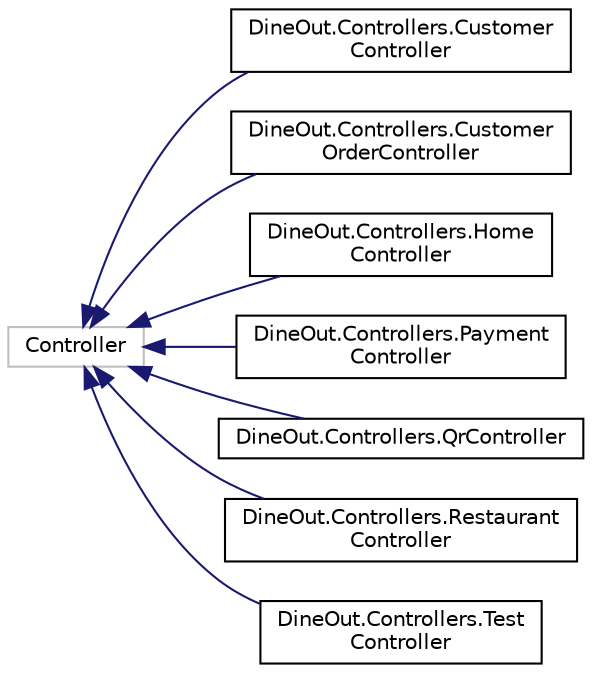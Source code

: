 digraph "Graphical Class Hierarchy"
{
 // LATEX_PDF_SIZE
  edge [fontname="Helvetica",fontsize="10",labelfontname="Helvetica",labelfontsize="10"];
  node [fontname="Helvetica",fontsize="10",shape=record];
  rankdir="LR";
  Node67 [label="Controller",height=0.2,width=0.4,color="grey75", fillcolor="white", style="filled",tooltip=" "];
  Node67 -> Node0 [dir="back",color="midnightblue",fontsize="10",style="solid",fontname="Helvetica"];
  Node0 [label="DineOut.Controllers.Customer\lController",height=0.2,width=0.4,color="black", fillcolor="white", style="filled",URL="$class_dine_out_1_1_controllers_1_1_customer_controller.html",tooltip=" "];
  Node67 -> Node69 [dir="back",color="midnightblue",fontsize="10",style="solid",fontname="Helvetica"];
  Node69 [label="DineOut.Controllers.Customer\lOrderController",height=0.2,width=0.4,color="black", fillcolor="white", style="filled",URL="$class_dine_out_1_1_controllers_1_1_customer_order_controller.html",tooltip=" "];
  Node67 -> Node70 [dir="back",color="midnightblue",fontsize="10",style="solid",fontname="Helvetica"];
  Node70 [label="DineOut.Controllers.Home\lController",height=0.2,width=0.4,color="black", fillcolor="white", style="filled",URL="$class_dine_out_1_1_controllers_1_1_home_controller.html",tooltip=" "];
  Node67 -> Node71 [dir="back",color="midnightblue",fontsize="10",style="solid",fontname="Helvetica"];
  Node71 [label="DineOut.Controllers.Payment\lController",height=0.2,width=0.4,color="black", fillcolor="white", style="filled",URL="$class_dine_out_1_1_controllers_1_1_payment_controller.html",tooltip=" "];
  Node67 -> Node72 [dir="back",color="midnightblue",fontsize="10",style="solid",fontname="Helvetica"];
  Node72 [label="DineOut.Controllers.QrController",height=0.2,width=0.4,color="black", fillcolor="white", style="filled",URL="$class_dine_out_1_1_controllers_1_1_qr_controller.html",tooltip=" "];
  Node67 -> Node73 [dir="back",color="midnightblue",fontsize="10",style="solid",fontname="Helvetica"];
  Node73 [label="DineOut.Controllers.Restaurant\lController",height=0.2,width=0.4,color="black", fillcolor="white", style="filled",URL="$class_dine_out_1_1_controllers_1_1_restaurant_controller.html",tooltip=" "];
  Node67 -> Node74 [dir="back",color="midnightblue",fontsize="10",style="solid",fontname="Helvetica"];
  Node74 [label="DineOut.Controllers.Test\lController",height=0.2,width=0.4,color="black", fillcolor="white", style="filled",URL="$class_dine_out_1_1_controllers_1_1_test_controller.html",tooltip=" "];
}

